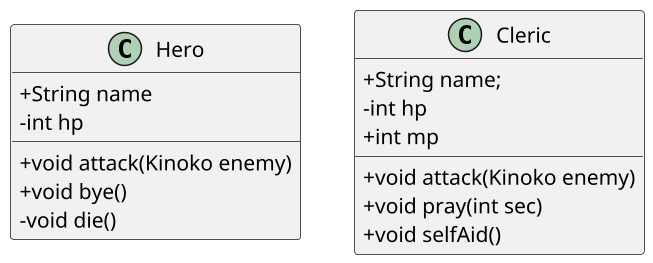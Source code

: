 @startuml
'https://plantuml.com/class-diagram

scale 1.5

skinparam classAttributeIconSize 0
Class Hero{
    + String name
    - int hp

    + void attack(Kinoko enemy)
    + void bye()
    - void die()
}

Class Cleric{
    + String name;
    - int hp
    + int mp

    + void attack(Kinoko enemy)
    + void pray(int sec)
    + void selfAid()
}

@enduml